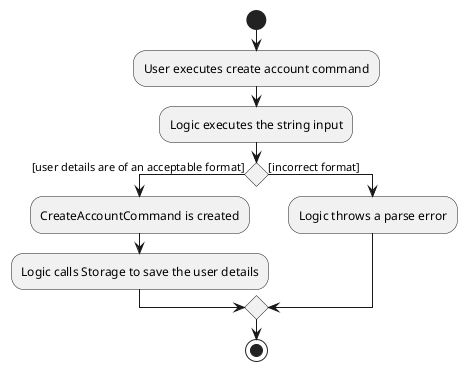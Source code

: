 @startuml
start
:User executes create account command;
:Logic executes the string input;

'Since the beta syntax does not support placing the condition outside the
'diamond we place it as the true branch instead.

if () then ([user details are of an acceptable format])
    :CreateAccountCommand is created;
    :Logic calls Storage to save the user details;
else ([incorrect format])
    :Logic throws a parse error;
endif
stop
@enduml